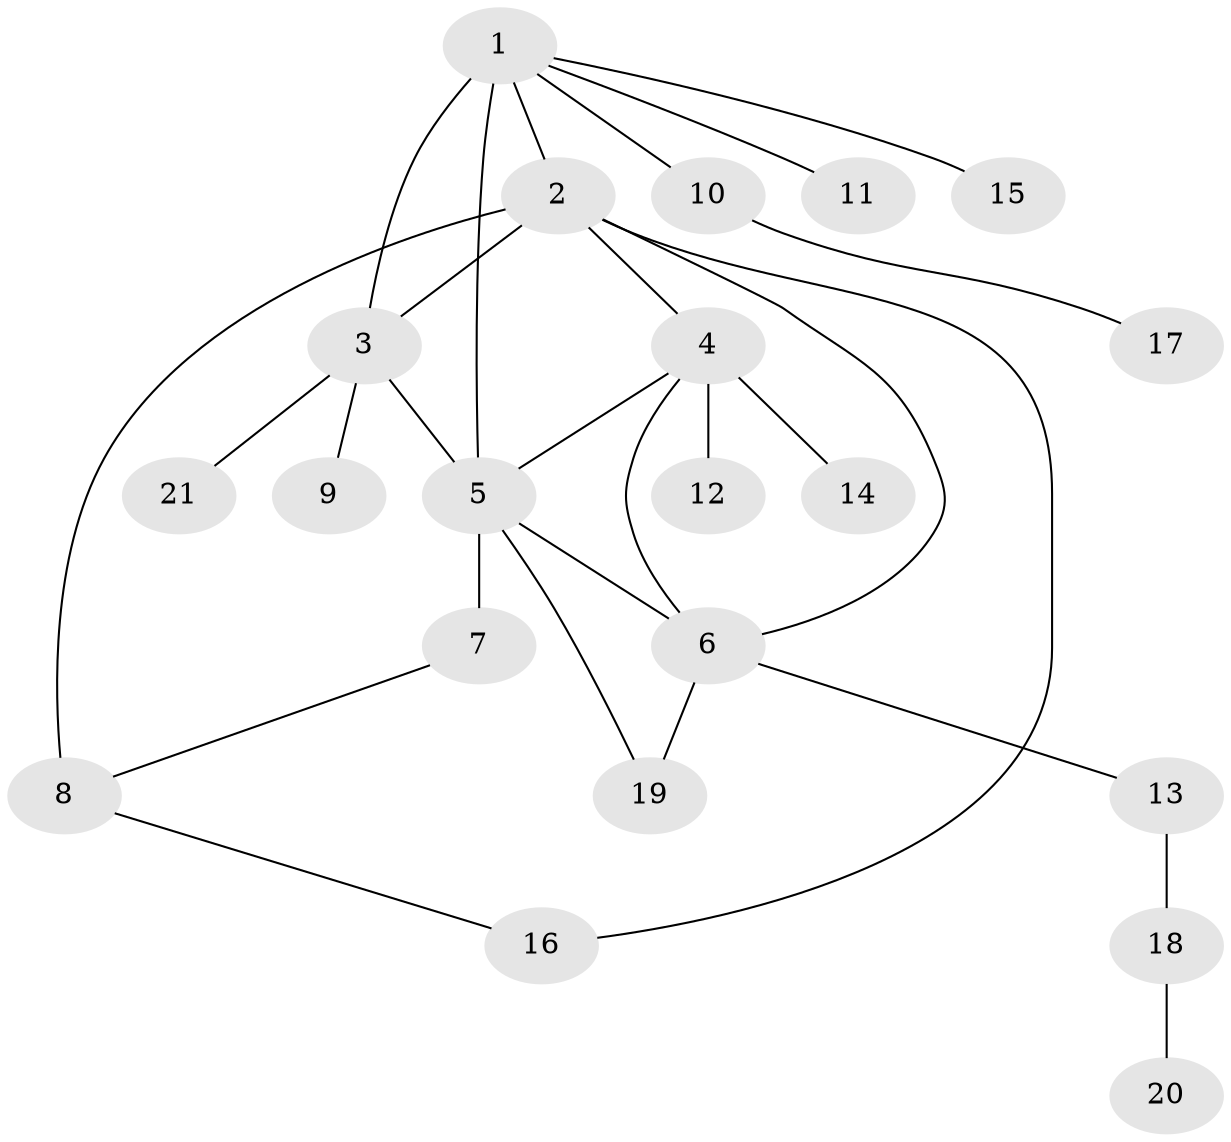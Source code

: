 // original degree distribution, {8: 0.06, 2: 0.2, 4: 0.06, 10: 0.02, 3: 0.12, 5: 0.02, 6: 0.02, 1: 0.5}
// Generated by graph-tools (version 1.1) at 2025/52/03/04/25 22:52:17]
// undirected, 21 vertices, 28 edges
graph export_dot {
  node [color=gray90,style=filled];
  1;
  2;
  3;
  4;
  5;
  6;
  7;
  8;
  9;
  10;
  11;
  12;
  13;
  14;
  15;
  16;
  17;
  18;
  19;
  20;
  21;
  1 -- 2 [weight=2.0];
  1 -- 3 [weight=4.0];
  1 -- 5 [weight=1.0];
  1 -- 10 [weight=1.0];
  1 -- 11 [weight=1.0];
  1 -- 15 [weight=1.0];
  2 -- 3 [weight=2.0];
  2 -- 4 [weight=1.0];
  2 -- 6 [weight=1.0];
  2 -- 8 [weight=3.0];
  2 -- 16 [weight=1.0];
  3 -- 5 [weight=1.0];
  3 -- 9 [weight=1.0];
  3 -- 21 [weight=1.0];
  4 -- 5 [weight=1.0];
  4 -- 6 [weight=1.0];
  4 -- 12 [weight=3.0];
  4 -- 14 [weight=1.0];
  5 -- 6 [weight=1.0];
  5 -- 7 [weight=3.0];
  5 -- 19 [weight=1.0];
  6 -- 13 [weight=1.0];
  6 -- 19 [weight=1.0];
  7 -- 8 [weight=1.0];
  8 -- 16 [weight=1.0];
  10 -- 17 [weight=1.0];
  13 -- 18 [weight=1.0];
  18 -- 20 [weight=1.0];
}
